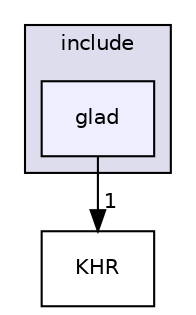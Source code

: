 digraph "glad/include/glad" {
  compound=true
  node [ fontsize="10", fontname="Helvetica"];
  edge [ labelfontsize="10", labelfontname="Helvetica"];
  subgraph clusterdir_98ed8c9d31ea74e915031ecd8c9a6bc9 {
    graph [ bgcolor="#ddddee", pencolor="black", label="include" fontname="Helvetica", fontsize="10", URL="dir_98ed8c9d31ea74e915031ecd8c9a6bc9.html"]
  dir_af77128a919decbb414ecf654c489d8b [shape=box, label="glad", style="filled", fillcolor="#eeeeff", pencolor="black", URL="dir_af77128a919decbb414ecf654c489d8b.html"];
  }
  dir_6ce42f94086d85042678791e3938dcb2 [shape=box label="KHR" URL="dir_6ce42f94086d85042678791e3938dcb2.html"];
  dir_af77128a919decbb414ecf654c489d8b->dir_6ce42f94086d85042678791e3938dcb2 [headlabel="1", labeldistance=1.5 headhref="dir_000002_000003.html"];
}
